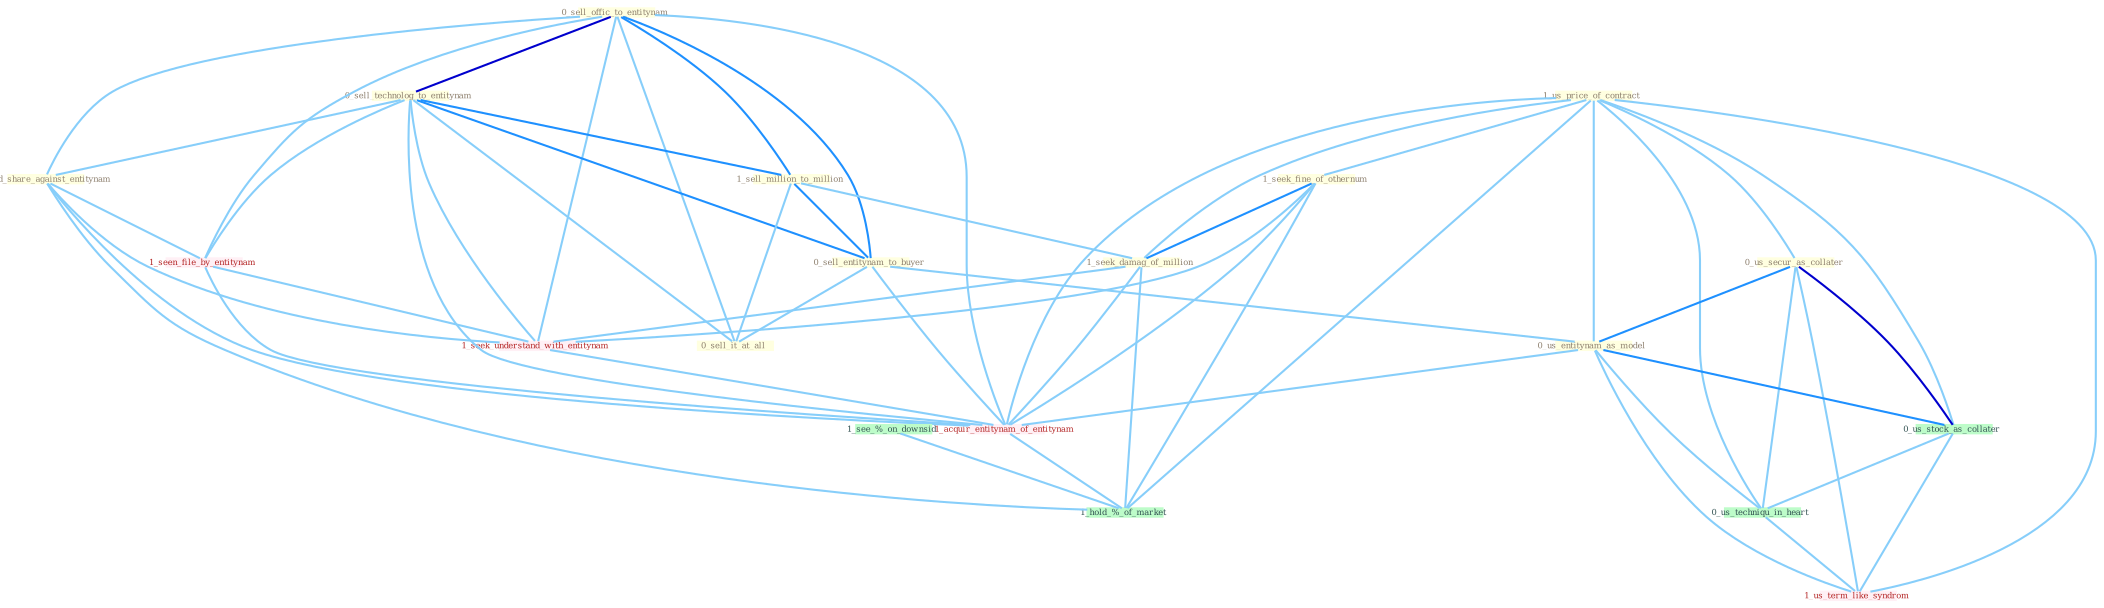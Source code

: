 Graph G{ 
    node
    [shape=polygon,style=filled,width=.5,height=.06,color="#BDFCC9",fixedsize=true,fontsize=4,
    fontcolor="#2f4f4f"];
    {node
    [color="#ffffe0", fontcolor="#8b7d6b"] "1_us_price_of_contract " "0_sell_offic_to_entitynam " "0_us_secur_as_collater " "0_sell_technolog_to_entitynam " "1_sell_million_to_million " "0_sell_entitynam_to_buyer " "0_sell_it_at_all " "1_seek_fine_of_othernum " "0_us_entitynam_as_model " "1_seek_damag_of_million " "0_hold_share_against_entitynam "}
{node [color="#fff0f5", fontcolor="#b22222"] "1_seen_file_by_entitynam " "1_seek_understand_with_entitynam " "1_acquir_entitynam_of_entitynam " "1_us_term_like_syndrom "}
edge [color="#B0E2FF"];

	"1_us_price_of_contract " -- "0_us_secur_as_collater " [w="1", color="#87cefa" ];
	"1_us_price_of_contract " -- "1_seek_fine_of_othernum " [w="1", color="#87cefa" ];
	"1_us_price_of_contract " -- "0_us_entitynam_as_model " [w="1", color="#87cefa" ];
	"1_us_price_of_contract " -- "1_seek_damag_of_million " [w="1", color="#87cefa" ];
	"1_us_price_of_contract " -- "0_us_stock_as_collater " [w="1", color="#87cefa" ];
	"1_us_price_of_contract " -- "1_acquir_entitynam_of_entitynam " [w="1", color="#87cefa" ];
	"1_us_price_of_contract " -- "0_us_techniqu_in_heart " [w="1", color="#87cefa" ];
	"1_us_price_of_contract " -- "1_us_term_like_syndrom " [w="1", color="#87cefa" ];
	"1_us_price_of_contract " -- "1_hold_%_of_market " [w="1", color="#87cefa" ];
	"0_sell_offic_to_entitynam " -- "0_sell_technolog_to_entitynam " [w="3", color="#0000cd" , len=0.6];
	"0_sell_offic_to_entitynam " -- "1_sell_million_to_million " [w="2", color="#1e90ff" , len=0.8];
	"0_sell_offic_to_entitynam " -- "0_sell_entitynam_to_buyer " [w="2", color="#1e90ff" , len=0.8];
	"0_sell_offic_to_entitynam " -- "0_sell_it_at_all " [w="1", color="#87cefa" ];
	"0_sell_offic_to_entitynam " -- "0_hold_share_against_entitynam " [w="1", color="#87cefa" ];
	"0_sell_offic_to_entitynam " -- "1_seen_file_by_entitynam " [w="1", color="#87cefa" ];
	"0_sell_offic_to_entitynam " -- "1_seek_understand_with_entitynam " [w="1", color="#87cefa" ];
	"0_sell_offic_to_entitynam " -- "1_acquir_entitynam_of_entitynam " [w="1", color="#87cefa" ];
	"0_us_secur_as_collater " -- "0_us_entitynam_as_model " [w="2", color="#1e90ff" , len=0.8];
	"0_us_secur_as_collater " -- "0_us_stock_as_collater " [w="3", color="#0000cd" , len=0.6];
	"0_us_secur_as_collater " -- "0_us_techniqu_in_heart " [w="1", color="#87cefa" ];
	"0_us_secur_as_collater " -- "1_us_term_like_syndrom " [w="1", color="#87cefa" ];
	"0_sell_technolog_to_entitynam " -- "1_sell_million_to_million " [w="2", color="#1e90ff" , len=0.8];
	"0_sell_technolog_to_entitynam " -- "0_sell_entitynam_to_buyer " [w="2", color="#1e90ff" , len=0.8];
	"0_sell_technolog_to_entitynam " -- "0_sell_it_at_all " [w="1", color="#87cefa" ];
	"0_sell_technolog_to_entitynam " -- "0_hold_share_against_entitynam " [w="1", color="#87cefa" ];
	"0_sell_technolog_to_entitynam " -- "1_seen_file_by_entitynam " [w="1", color="#87cefa" ];
	"0_sell_technolog_to_entitynam " -- "1_seek_understand_with_entitynam " [w="1", color="#87cefa" ];
	"0_sell_technolog_to_entitynam " -- "1_acquir_entitynam_of_entitynam " [w="1", color="#87cefa" ];
	"1_sell_million_to_million " -- "0_sell_entitynam_to_buyer " [w="2", color="#1e90ff" , len=0.8];
	"1_sell_million_to_million " -- "0_sell_it_at_all " [w="1", color="#87cefa" ];
	"1_sell_million_to_million " -- "1_seek_damag_of_million " [w="1", color="#87cefa" ];
	"0_sell_entitynam_to_buyer " -- "0_sell_it_at_all " [w="1", color="#87cefa" ];
	"0_sell_entitynam_to_buyer " -- "0_us_entitynam_as_model " [w="1", color="#87cefa" ];
	"0_sell_entitynam_to_buyer " -- "1_acquir_entitynam_of_entitynam " [w="1", color="#87cefa" ];
	"1_seek_fine_of_othernum " -- "1_seek_damag_of_million " [w="2", color="#1e90ff" , len=0.8];
	"1_seek_fine_of_othernum " -- "1_seek_understand_with_entitynam " [w="1", color="#87cefa" ];
	"1_seek_fine_of_othernum " -- "1_acquir_entitynam_of_entitynam " [w="1", color="#87cefa" ];
	"1_seek_fine_of_othernum " -- "1_hold_%_of_market " [w="1", color="#87cefa" ];
	"0_us_entitynam_as_model " -- "0_us_stock_as_collater " [w="2", color="#1e90ff" , len=0.8];
	"0_us_entitynam_as_model " -- "1_acquir_entitynam_of_entitynam " [w="1", color="#87cefa" ];
	"0_us_entitynam_as_model " -- "0_us_techniqu_in_heart " [w="1", color="#87cefa" ];
	"0_us_entitynam_as_model " -- "1_us_term_like_syndrom " [w="1", color="#87cefa" ];
	"1_seek_damag_of_million " -- "1_seek_understand_with_entitynam " [w="1", color="#87cefa" ];
	"1_seek_damag_of_million " -- "1_acquir_entitynam_of_entitynam " [w="1", color="#87cefa" ];
	"1_seek_damag_of_million " -- "1_hold_%_of_market " [w="1", color="#87cefa" ];
	"0_hold_share_against_entitynam " -- "1_seen_file_by_entitynam " [w="1", color="#87cefa" ];
	"0_hold_share_against_entitynam " -- "1_seek_understand_with_entitynam " [w="1", color="#87cefa" ];
	"0_hold_share_against_entitynam " -- "1_acquir_entitynam_of_entitynam " [w="1", color="#87cefa" ];
	"0_hold_share_against_entitynam " -- "1_hold_%_of_market " [w="1", color="#87cefa" ];
	"1_seen_file_by_entitynam " -- "1_seek_understand_with_entitynam " [w="1", color="#87cefa" ];
	"1_seen_file_by_entitynam " -- "1_acquir_entitynam_of_entitynam " [w="1", color="#87cefa" ];
	"0_us_stock_as_collater " -- "0_us_techniqu_in_heart " [w="1", color="#87cefa" ];
	"0_us_stock_as_collater " -- "1_us_term_like_syndrom " [w="1", color="#87cefa" ];
	"1_seek_understand_with_entitynam " -- "1_acquir_entitynam_of_entitynam " [w="1", color="#87cefa" ];
	"1_acquir_entitynam_of_entitynam " -- "1_hold_%_of_market " [w="1", color="#87cefa" ];
	"0_us_techniqu_in_heart " -- "1_us_term_like_syndrom " [w="1", color="#87cefa" ];
	"1_see_%_on_downsid " -- "1_hold_%_of_market " [w="1", color="#87cefa" ];
}